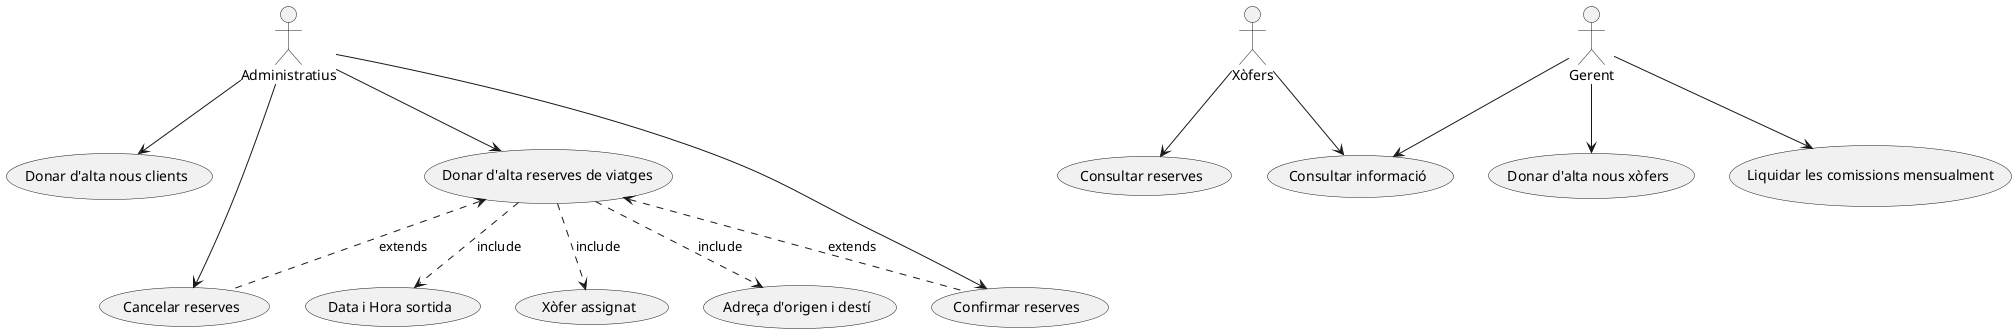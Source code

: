 @startuml

:Administratius: as A
:Xòfers: as X
:Gerent: as G

A --> (Donar d'alta nous clients)
A --> (Donar d'alta reserves de viatges)
(Donar d'alta reserves de viatges) ..> (Xòfer assignat) : include
(Donar d'alta reserves de viatges) ..> (Adreça d'origen i destí) : include
(Donar d'alta reserves de viatges) ..> (Data i Hora sortida) : include
A --> (Cancelar reserves)
(Donar d'alta reserves de viatges) <.. (Cancelar reserves) : extends
(Donar d'alta reserves de viatges) <.. (Confirmar reserves) : extends
A --> (Confirmar reserves)

X --> (Consultar reserves)

G --> (Donar d'alta nous xòfers)
G --> (Liquidar les comissions mensualment)
G --> (Consultar informació)
X --> (Consultar informació)


@enduml